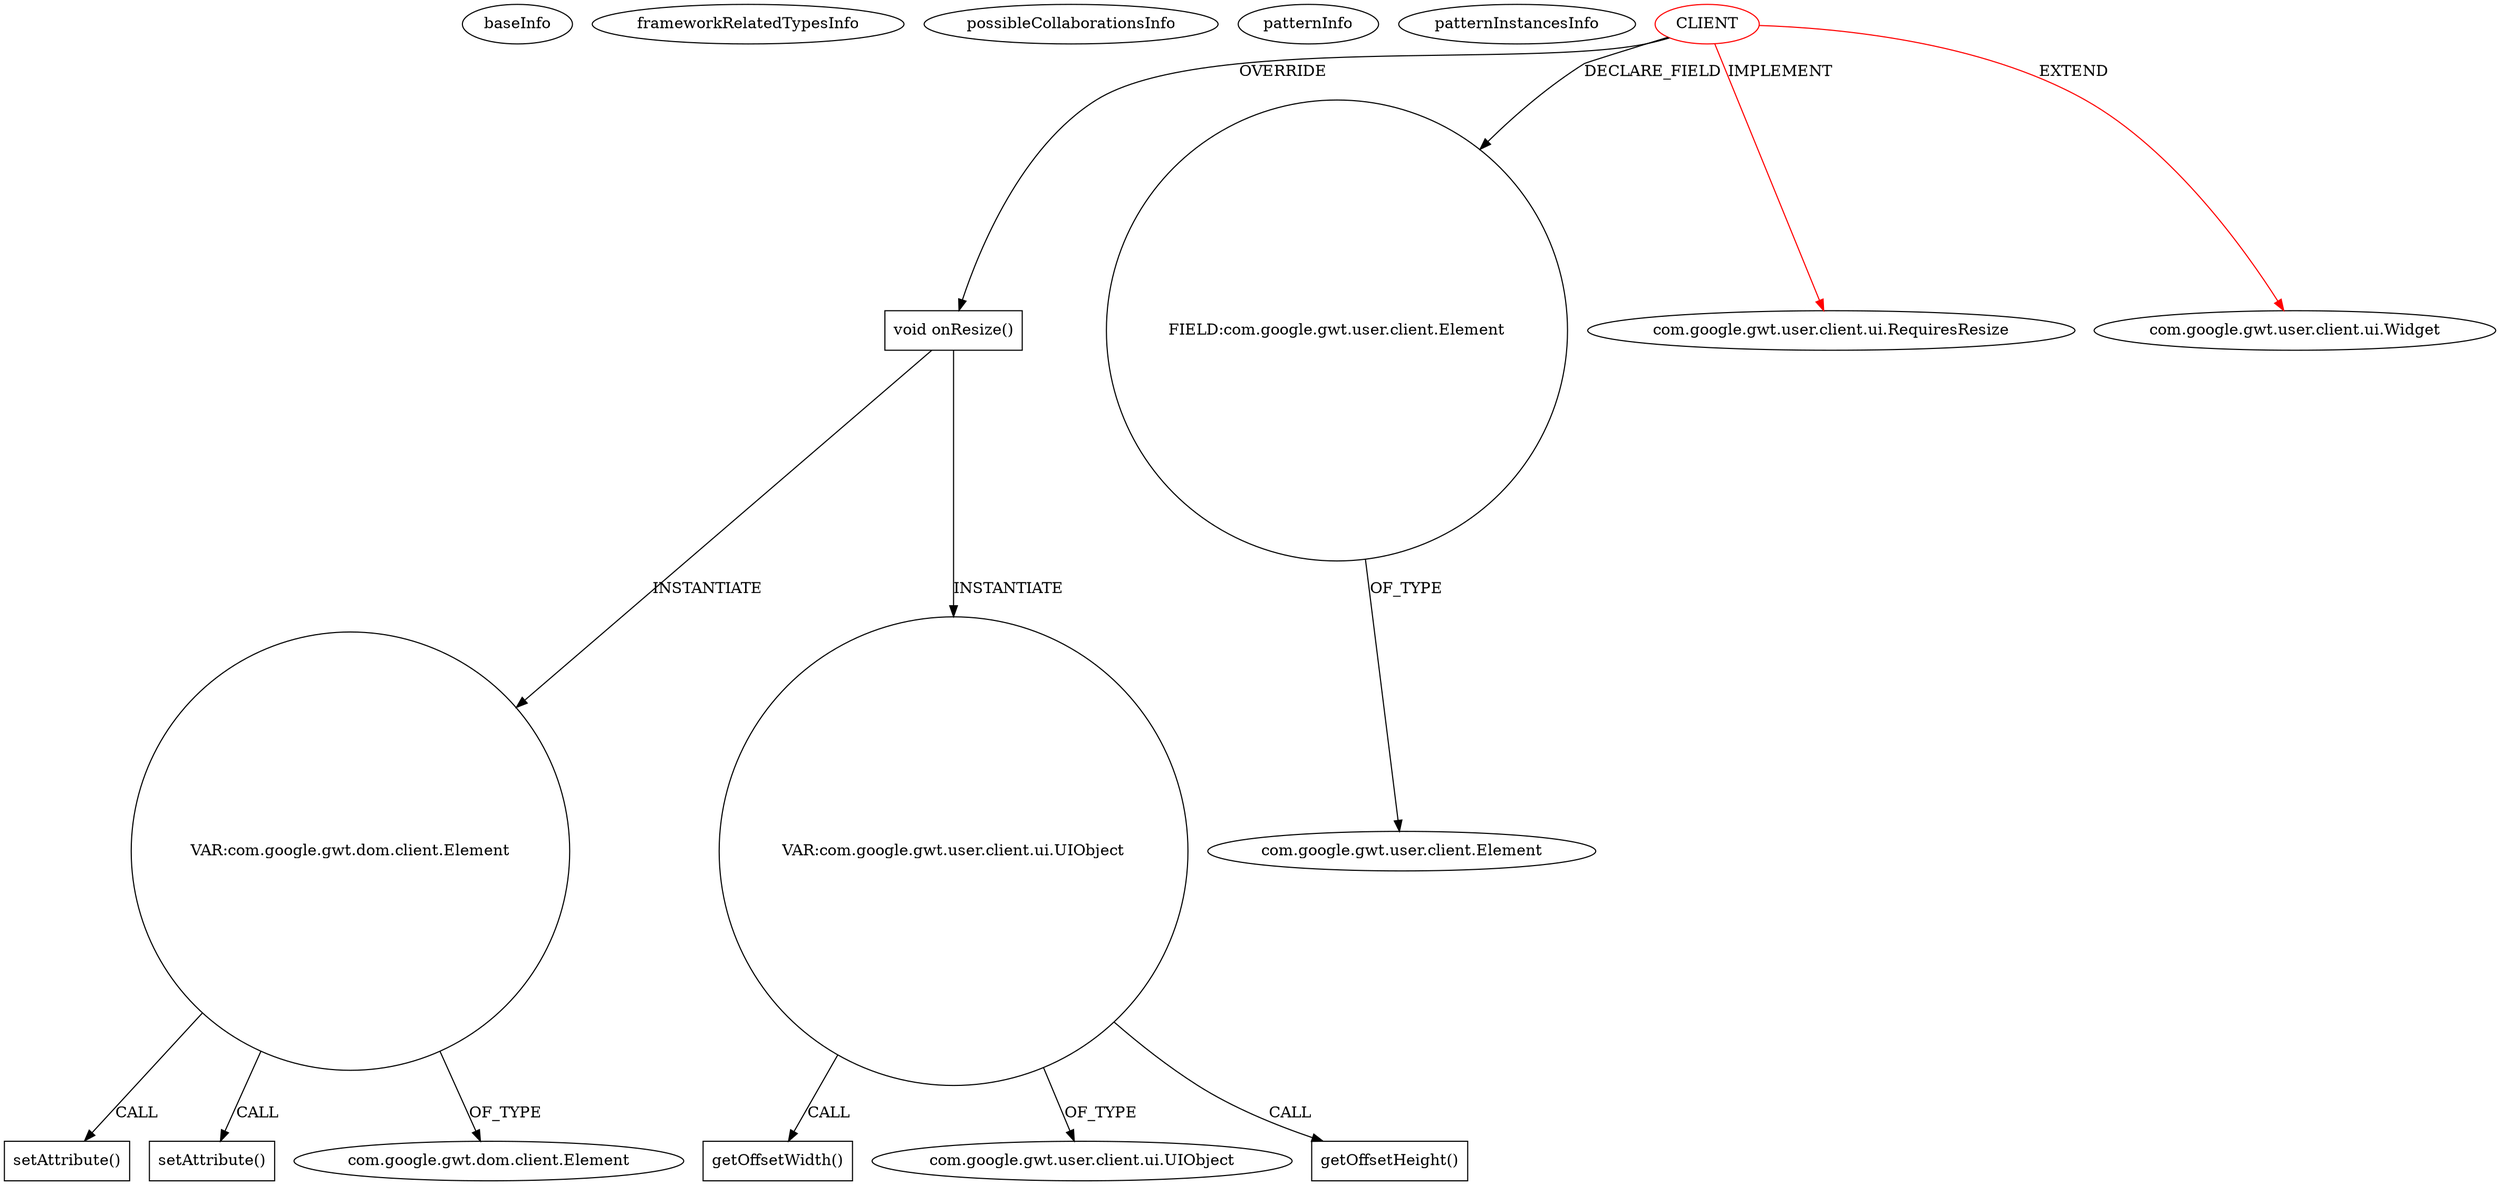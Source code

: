 digraph {
baseInfo[graphId=968,category="pattern",isAnonymous=false,possibleRelation=false]
frameworkRelatedTypesInfo[0="com.google.gwt.user.client.ui.Widget",1="com.google.gwt.user.client.ui.RequiresResize"]
possibleCollaborationsInfo[]
patternInfo[frequency=2.0,patternRootClient=0]
patternInstancesInfo[0="timknip-easel-gwt~/timknip-easel-gwt/easel-gwt-master/src/easeljs/client/EaselJS.java~EaselJS~4547",1="Coleim-easeljs-gwt_0.6~/Coleim-easeljs-gwt_0.6/easeljs-gwt_0.6-master/src/easeljs/client/EaselJS.java~EaselJS~89"]
5[label="void onResize()",vertexType="OVERRIDING_METHOD_DECLARATION",isFrameworkType=false,shape=box]
11[label="VAR:com.google.gwt.dom.client.Element",vertexType="VARIABLE_EXPRESION",isFrameworkType=false,shape=circle]
6[label="VAR:com.google.gwt.user.client.ui.UIObject",vertexType="VARIABLE_EXPRESION",isFrameworkType=false,shape=circle]
0[label="CLIENT",vertexType="ROOT_CLIENT_CLASS_DECLARATION",isFrameworkType=false,color=red]
7[label="getOffsetWidth()",vertexType="INSIDE_CALL",isFrameworkType=false,shape=box]
8[label="com.google.gwt.user.client.ui.UIObject",vertexType="FRAMEWORK_CLASS_TYPE",isFrameworkType=false]
15[label="setAttribute()",vertexType="INSIDE_CALL",isFrameworkType=false,shape=box]
12[label="setAttribute()",vertexType="INSIDE_CALL",isFrameworkType=false,shape=box]
3[label="FIELD:com.google.gwt.user.client.Element",vertexType="FIELD_DECLARATION",isFrameworkType=false,shape=circle]
4[label="com.google.gwt.user.client.Element",vertexType="FRAMEWORK_CLASS_TYPE",isFrameworkType=false]
2[label="com.google.gwt.user.client.ui.RequiresResize",vertexType="FRAMEWORK_INTERFACE_TYPE",isFrameworkType=false]
1[label="com.google.gwt.user.client.ui.Widget",vertexType="FRAMEWORK_CLASS_TYPE",isFrameworkType=false]
13[label="com.google.gwt.dom.client.Element",vertexType="FRAMEWORK_CLASS_TYPE",isFrameworkType=false]
10[label="getOffsetHeight()",vertexType="INSIDE_CALL",isFrameworkType=false,shape=box]
11->12[label="CALL"]
6->10[label="CALL"]
6->8[label="OF_TYPE"]
11->15[label="CALL"]
3->4[label="OF_TYPE"]
0->1[label="EXTEND",color=red]
0->5[label="OVERRIDE"]
0->3[label="DECLARE_FIELD"]
5->11[label="INSTANTIATE"]
11->13[label="OF_TYPE"]
0->2[label="IMPLEMENT",color=red]
6->7[label="CALL"]
5->6[label="INSTANTIATE"]
}
